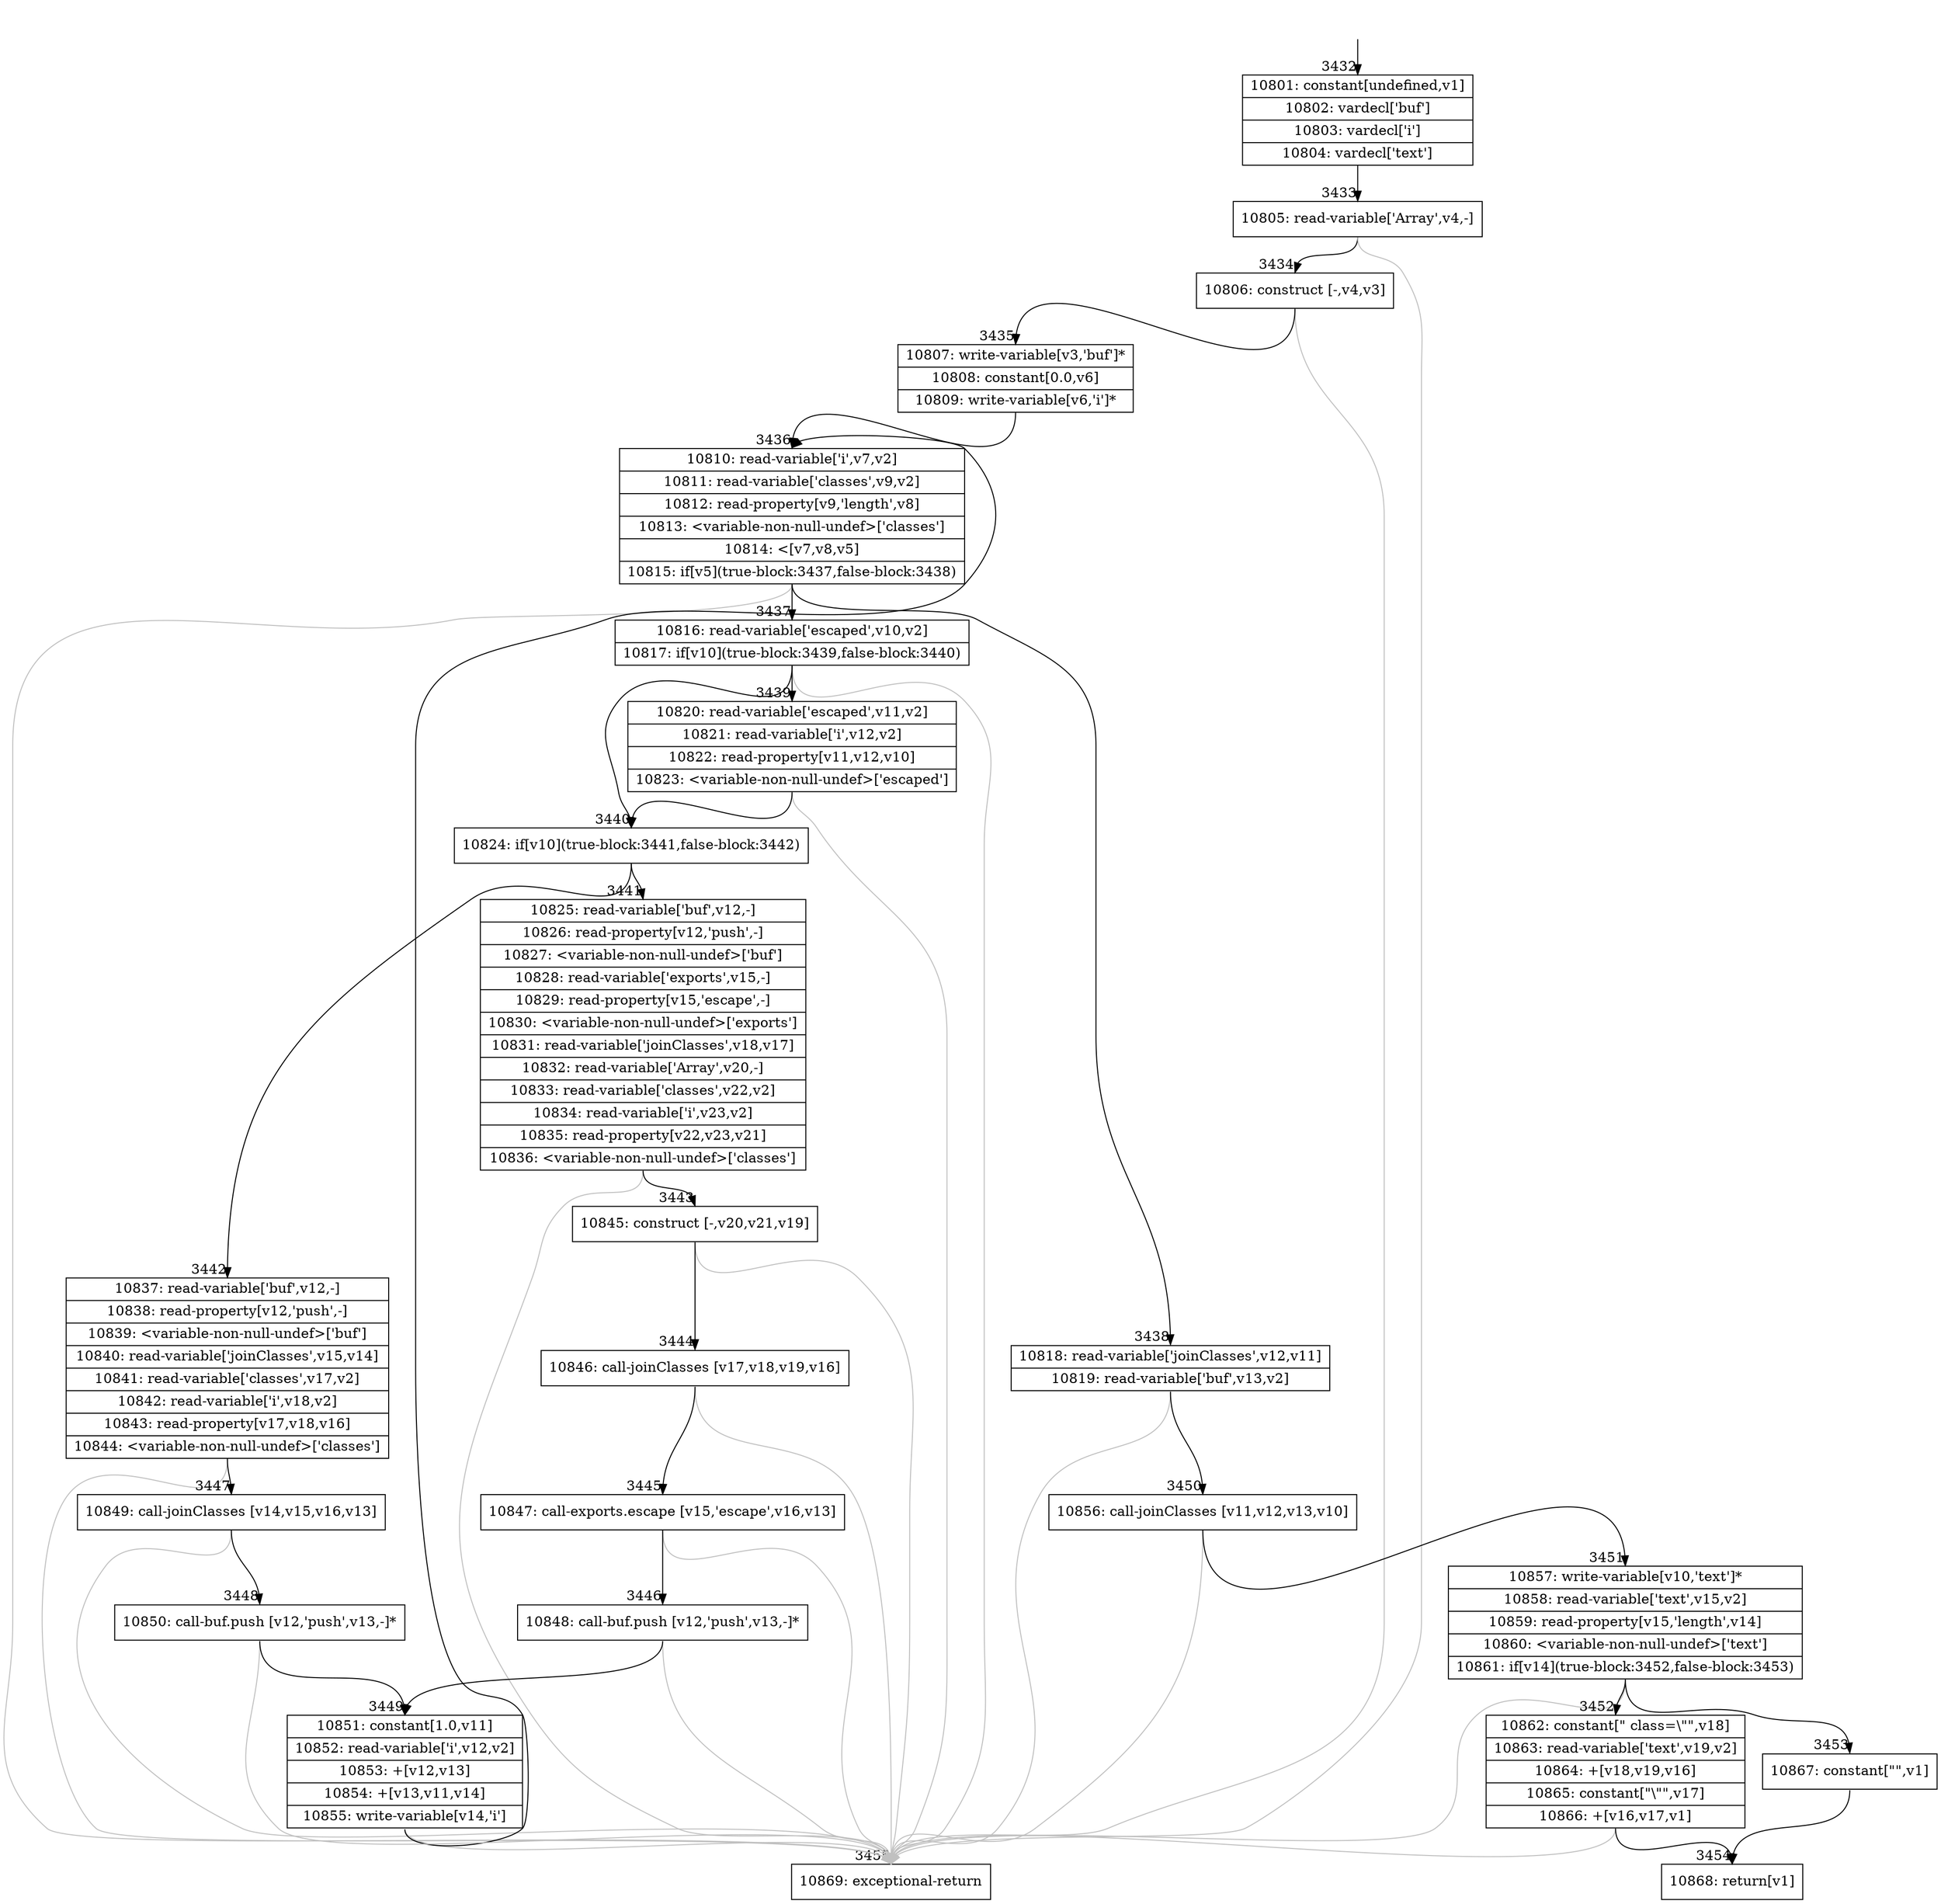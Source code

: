 digraph {
rankdir="TD"
BB_entry198[shape=none,label=""];
BB_entry198 -> BB3432 [tailport=s, headport=n, headlabel="    3432"]
BB3432 [shape=record label="{10801: constant[undefined,v1]|10802: vardecl['buf']|10803: vardecl['i']|10804: vardecl['text']}" ] 
BB3432 -> BB3433 [tailport=s, headport=n, headlabel="      3433"]
BB3433 [shape=record label="{10805: read-variable['Array',v4,-]}" ] 
BB3433 -> BB3434 [tailport=s, headport=n, headlabel="      3434"]
BB3433 -> BB3455 [tailport=s, headport=n, color=gray, headlabel="      3455"]
BB3434 [shape=record label="{10806: construct [-,v4,v3]}" ] 
BB3434 -> BB3435 [tailport=s, headport=n, headlabel="      3435"]
BB3434 -> BB3455 [tailport=s, headport=n, color=gray]
BB3435 [shape=record label="{10807: write-variable[v3,'buf']*|10808: constant[0.0,v6]|10809: write-variable[v6,'i']*}" ] 
BB3435 -> BB3436 [tailport=s, headport=n, headlabel="      3436"]
BB3436 [shape=record label="{10810: read-variable['i',v7,v2]|10811: read-variable['classes',v9,v2]|10812: read-property[v9,'length',v8]|10813: \<variable-non-null-undef\>['classes']|10814: \<[v7,v8,v5]|10815: if[v5](true-block:3437,false-block:3438)}" ] 
BB3436 -> BB3437 [tailport=s, headport=n, headlabel="      3437"]
BB3436 -> BB3438 [tailport=s, headport=n, headlabel="      3438"]
BB3436 -> BB3455 [tailport=s, headport=n, color=gray]
BB3437 [shape=record label="{10816: read-variable['escaped',v10,v2]|10817: if[v10](true-block:3439,false-block:3440)}" ] 
BB3437 -> BB3440 [tailport=s, headport=n, headlabel="      3440"]
BB3437 -> BB3439 [tailport=s, headport=n, headlabel="      3439"]
BB3437 -> BB3455 [tailport=s, headport=n, color=gray]
BB3438 [shape=record label="{10818: read-variable['joinClasses',v12,v11]|10819: read-variable['buf',v13,v2]}" ] 
BB3438 -> BB3450 [tailport=s, headport=n, headlabel="      3450"]
BB3438 -> BB3455 [tailport=s, headport=n, color=gray]
BB3439 [shape=record label="{10820: read-variable['escaped',v11,v2]|10821: read-variable['i',v12,v2]|10822: read-property[v11,v12,v10]|10823: \<variable-non-null-undef\>['escaped']}" ] 
BB3439 -> BB3440 [tailport=s, headport=n]
BB3439 -> BB3455 [tailport=s, headport=n, color=gray]
BB3440 [shape=record label="{10824: if[v10](true-block:3441,false-block:3442)}" ] 
BB3440 -> BB3441 [tailport=s, headport=n, headlabel="      3441"]
BB3440 -> BB3442 [tailport=s, headport=n, headlabel="      3442"]
BB3441 [shape=record label="{10825: read-variable['buf',v12,-]|10826: read-property[v12,'push',-]|10827: \<variable-non-null-undef\>['buf']|10828: read-variable['exports',v15,-]|10829: read-property[v15,'escape',-]|10830: \<variable-non-null-undef\>['exports']|10831: read-variable['joinClasses',v18,v17]|10832: read-variable['Array',v20,-]|10833: read-variable['classes',v22,v2]|10834: read-variable['i',v23,v2]|10835: read-property[v22,v23,v21]|10836: \<variable-non-null-undef\>['classes']}" ] 
BB3441 -> BB3443 [tailport=s, headport=n, headlabel="      3443"]
BB3441 -> BB3455 [tailport=s, headport=n, color=gray]
BB3442 [shape=record label="{10837: read-variable['buf',v12,-]|10838: read-property[v12,'push',-]|10839: \<variable-non-null-undef\>['buf']|10840: read-variable['joinClasses',v15,v14]|10841: read-variable['classes',v17,v2]|10842: read-variable['i',v18,v2]|10843: read-property[v17,v18,v16]|10844: \<variable-non-null-undef\>['classes']}" ] 
BB3442 -> BB3447 [tailport=s, headport=n, headlabel="      3447"]
BB3442 -> BB3455 [tailport=s, headport=n, color=gray]
BB3443 [shape=record label="{10845: construct [-,v20,v21,v19]}" ] 
BB3443 -> BB3444 [tailport=s, headport=n, headlabel="      3444"]
BB3443 -> BB3455 [tailport=s, headport=n, color=gray]
BB3444 [shape=record label="{10846: call-joinClasses [v17,v18,v19,v16]}" ] 
BB3444 -> BB3445 [tailport=s, headport=n, headlabel="      3445"]
BB3444 -> BB3455 [tailport=s, headport=n, color=gray]
BB3445 [shape=record label="{10847: call-exports.escape [v15,'escape',v16,v13]}" ] 
BB3445 -> BB3446 [tailport=s, headport=n, headlabel="      3446"]
BB3445 -> BB3455 [tailport=s, headport=n, color=gray]
BB3446 [shape=record label="{10848: call-buf.push [v12,'push',v13,-]*}" ] 
BB3446 -> BB3449 [tailport=s, headport=n, headlabel="      3449"]
BB3446 -> BB3455 [tailport=s, headport=n, color=gray]
BB3447 [shape=record label="{10849: call-joinClasses [v14,v15,v16,v13]}" ] 
BB3447 -> BB3448 [tailport=s, headport=n, headlabel="      3448"]
BB3447 -> BB3455 [tailport=s, headport=n, color=gray]
BB3448 [shape=record label="{10850: call-buf.push [v12,'push',v13,-]*}" ] 
BB3448 -> BB3449 [tailport=s, headport=n]
BB3448 -> BB3455 [tailport=s, headport=n, color=gray]
BB3449 [shape=record label="{10851: constant[1.0,v11]|10852: read-variable['i',v12,v2]|10853: +[v12,v13]|10854: +[v13,v11,v14]|10855: write-variable[v14,'i']}" ] 
BB3449 -> BB3436 [tailport=s, headport=n]
BB3449 -> BB3455 [tailport=s, headport=n, color=gray]
BB3450 [shape=record label="{10856: call-joinClasses [v11,v12,v13,v10]}" ] 
BB3450 -> BB3451 [tailport=s, headport=n, headlabel="      3451"]
BB3450 -> BB3455 [tailport=s, headport=n, color=gray]
BB3451 [shape=record label="{10857: write-variable[v10,'text']*|10858: read-variable['text',v15,v2]|10859: read-property[v15,'length',v14]|10860: \<variable-non-null-undef\>['text']|10861: if[v14](true-block:3452,false-block:3453)}" ] 
BB3451 -> BB3452 [tailport=s, headport=n, headlabel="      3452"]
BB3451 -> BB3453 [tailport=s, headport=n, headlabel="      3453"]
BB3451 -> BB3455 [tailport=s, headport=n, color=gray]
BB3452 [shape=record label="{10862: constant[\" class=\\\"\",v18]|10863: read-variable['text',v19,v2]|10864: +[v18,v19,v16]|10865: constant[\"\\\"\",v17]|10866: +[v16,v17,v1]}" ] 
BB3452 -> BB3454 [tailport=s, headport=n, headlabel="      3454"]
BB3452 -> BB3455 [tailport=s, headport=n, color=gray]
BB3453 [shape=record label="{10867: constant[\"\",v1]}" ] 
BB3453 -> BB3454 [tailport=s, headport=n]
BB3454 [shape=record label="{10868: return[v1]}" ] 
BB3455 [shape=record label="{10869: exceptional-return}" ] 
//#$~ 3657
}
